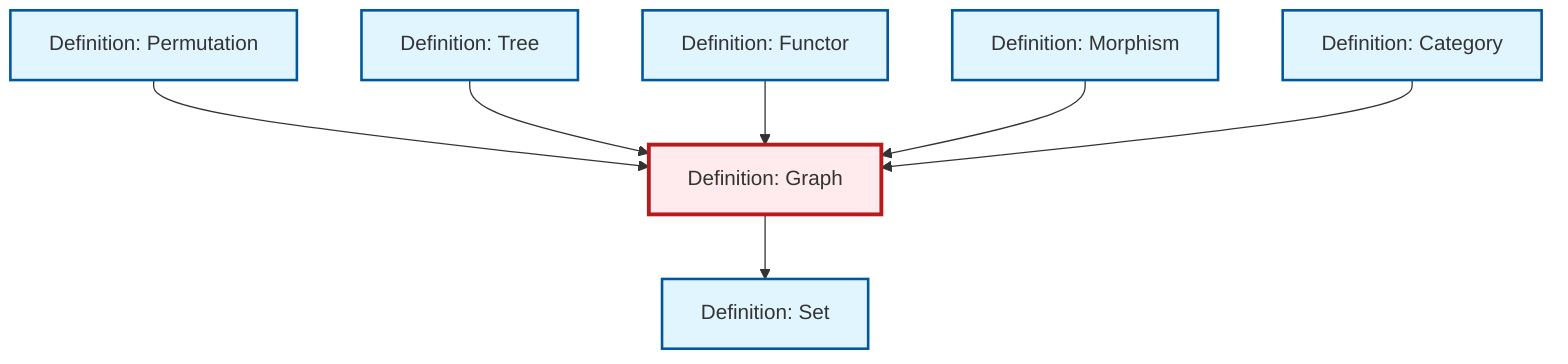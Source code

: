 graph TD
    classDef definition fill:#e1f5fe,stroke:#01579b,stroke-width:2px
    classDef theorem fill:#f3e5f5,stroke:#4a148c,stroke-width:2px
    classDef axiom fill:#fff3e0,stroke:#e65100,stroke-width:2px
    classDef example fill:#e8f5e9,stroke:#1b5e20,stroke-width:2px
    classDef current fill:#ffebee,stroke:#b71c1c,stroke-width:3px
    def-permutation["Definition: Permutation"]:::definition
    def-graph["Definition: Graph"]:::definition
    def-set["Definition: Set"]:::definition
    def-morphism["Definition: Morphism"]:::definition
    def-category["Definition: Category"]:::definition
    def-tree["Definition: Tree"]:::definition
    def-functor["Definition: Functor"]:::definition
    def-graph --> def-set
    def-permutation --> def-graph
    def-tree --> def-graph
    def-functor --> def-graph
    def-morphism --> def-graph
    def-category --> def-graph
    class def-graph current